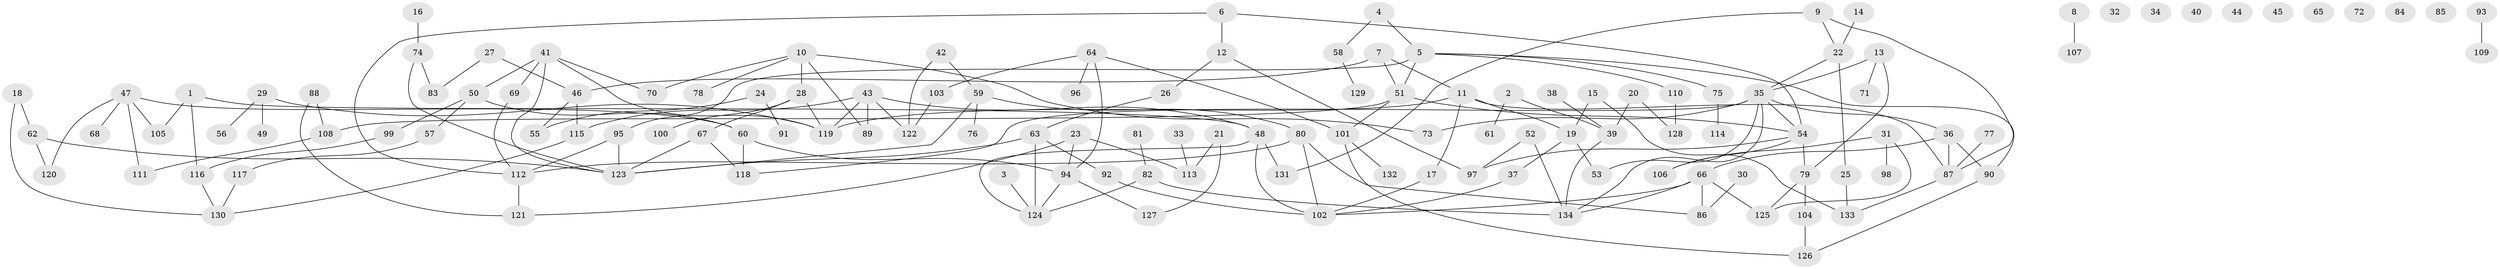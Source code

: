 // Generated by graph-tools (version 1.1) at 2025/25/03/09/25 03:25:22]
// undirected, 134 vertices, 173 edges
graph export_dot {
graph [start="1"]
  node [color=gray90,style=filled];
  1;
  2;
  3;
  4;
  5;
  6;
  7;
  8;
  9;
  10;
  11;
  12;
  13;
  14;
  15;
  16;
  17;
  18;
  19;
  20;
  21;
  22;
  23;
  24;
  25;
  26;
  27;
  28;
  29;
  30;
  31;
  32;
  33;
  34;
  35;
  36;
  37;
  38;
  39;
  40;
  41;
  42;
  43;
  44;
  45;
  46;
  47;
  48;
  49;
  50;
  51;
  52;
  53;
  54;
  55;
  56;
  57;
  58;
  59;
  60;
  61;
  62;
  63;
  64;
  65;
  66;
  67;
  68;
  69;
  70;
  71;
  72;
  73;
  74;
  75;
  76;
  77;
  78;
  79;
  80;
  81;
  82;
  83;
  84;
  85;
  86;
  87;
  88;
  89;
  90;
  91;
  92;
  93;
  94;
  95;
  96;
  97;
  98;
  99;
  100;
  101;
  102;
  103;
  104;
  105;
  106;
  107;
  108;
  109;
  110;
  111;
  112;
  113;
  114;
  115;
  116;
  117;
  118;
  119;
  120;
  121;
  122;
  123;
  124;
  125;
  126;
  127;
  128;
  129;
  130;
  131;
  132;
  133;
  134;
  1 -- 48;
  1 -- 105;
  1 -- 116;
  2 -- 39;
  2 -- 61;
  3 -- 124;
  4 -- 5;
  4 -- 58;
  5 -- 51;
  5 -- 75;
  5 -- 90;
  5 -- 95;
  5 -- 110;
  6 -- 12;
  6 -- 54;
  6 -- 112;
  7 -- 11;
  7 -- 46;
  7 -- 51;
  8 -- 107;
  9 -- 22;
  9 -- 87;
  9 -- 131;
  10 -- 28;
  10 -- 70;
  10 -- 73;
  10 -- 78;
  10 -- 89;
  11 -- 17;
  11 -- 19;
  11 -- 87;
  11 -- 119;
  12 -- 26;
  12 -- 97;
  13 -- 35;
  13 -- 71;
  13 -- 79;
  14 -- 22;
  15 -- 19;
  15 -- 133;
  16 -- 74;
  17 -- 102;
  18 -- 62;
  18 -- 130;
  19 -- 37;
  19 -- 53;
  20 -- 39;
  20 -- 128;
  21 -- 113;
  21 -- 127;
  22 -- 25;
  22 -- 35;
  23 -- 94;
  23 -- 113;
  23 -- 121;
  24 -- 55;
  24 -- 91;
  25 -- 133;
  26 -- 63;
  27 -- 46;
  27 -- 83;
  28 -- 67;
  28 -- 100;
  28 -- 119;
  29 -- 49;
  29 -- 56;
  29 -- 119;
  30 -- 86;
  31 -- 98;
  31 -- 106;
  31 -- 125;
  33 -- 113;
  35 -- 36;
  35 -- 53;
  35 -- 54;
  35 -- 73;
  35 -- 118;
  35 -- 134;
  36 -- 66;
  36 -- 87;
  36 -- 90;
  37 -- 102;
  38 -- 39;
  39 -- 134;
  41 -- 50;
  41 -- 69;
  41 -- 70;
  41 -- 119;
  41 -- 123;
  42 -- 59;
  42 -- 122;
  43 -- 48;
  43 -- 89;
  43 -- 115;
  43 -- 119;
  43 -- 122;
  46 -- 55;
  46 -- 115;
  47 -- 60;
  47 -- 68;
  47 -- 105;
  47 -- 111;
  47 -- 120;
  48 -- 102;
  48 -- 124;
  48 -- 131;
  50 -- 57;
  50 -- 60;
  50 -- 99;
  51 -- 54;
  51 -- 101;
  51 -- 108;
  52 -- 97;
  52 -- 134;
  54 -- 79;
  54 -- 97;
  54 -- 106;
  57 -- 117;
  58 -- 129;
  59 -- 76;
  59 -- 80;
  59 -- 123;
  60 -- 94;
  60 -- 118;
  62 -- 120;
  62 -- 123;
  63 -- 92;
  63 -- 123;
  63 -- 124;
  64 -- 94;
  64 -- 96;
  64 -- 101;
  64 -- 103;
  66 -- 86;
  66 -- 102;
  66 -- 125;
  66 -- 134;
  67 -- 118;
  67 -- 123;
  69 -- 112;
  74 -- 83;
  74 -- 123;
  75 -- 114;
  77 -- 87;
  79 -- 104;
  79 -- 125;
  80 -- 86;
  80 -- 102;
  80 -- 112;
  81 -- 82;
  82 -- 124;
  82 -- 134;
  87 -- 133;
  88 -- 108;
  88 -- 121;
  90 -- 126;
  92 -- 102;
  93 -- 109;
  94 -- 124;
  94 -- 127;
  95 -- 112;
  95 -- 123;
  99 -- 116;
  101 -- 126;
  101 -- 132;
  103 -- 122;
  104 -- 126;
  108 -- 111;
  110 -- 128;
  112 -- 121;
  115 -- 130;
  116 -- 130;
  117 -- 130;
}
